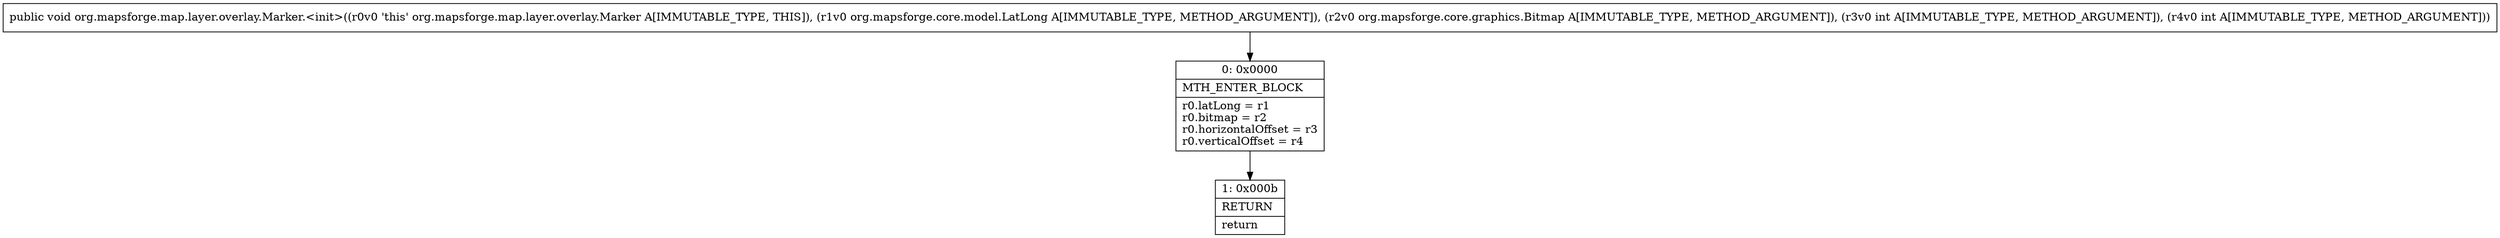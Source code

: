 digraph "CFG fororg.mapsforge.map.layer.overlay.Marker.\<init\>(Lorg\/mapsforge\/core\/model\/LatLong;Lorg\/mapsforge\/core\/graphics\/Bitmap;II)V" {
Node_0 [shape=record,label="{0\:\ 0x0000|MTH_ENTER_BLOCK\l|r0.latLong = r1\lr0.bitmap = r2\lr0.horizontalOffset = r3\lr0.verticalOffset = r4\l}"];
Node_1 [shape=record,label="{1\:\ 0x000b|RETURN\l|return\l}"];
MethodNode[shape=record,label="{public void org.mapsforge.map.layer.overlay.Marker.\<init\>((r0v0 'this' org.mapsforge.map.layer.overlay.Marker A[IMMUTABLE_TYPE, THIS]), (r1v0 org.mapsforge.core.model.LatLong A[IMMUTABLE_TYPE, METHOD_ARGUMENT]), (r2v0 org.mapsforge.core.graphics.Bitmap A[IMMUTABLE_TYPE, METHOD_ARGUMENT]), (r3v0 int A[IMMUTABLE_TYPE, METHOD_ARGUMENT]), (r4v0 int A[IMMUTABLE_TYPE, METHOD_ARGUMENT])) }"];
MethodNode -> Node_0;
Node_0 -> Node_1;
}

